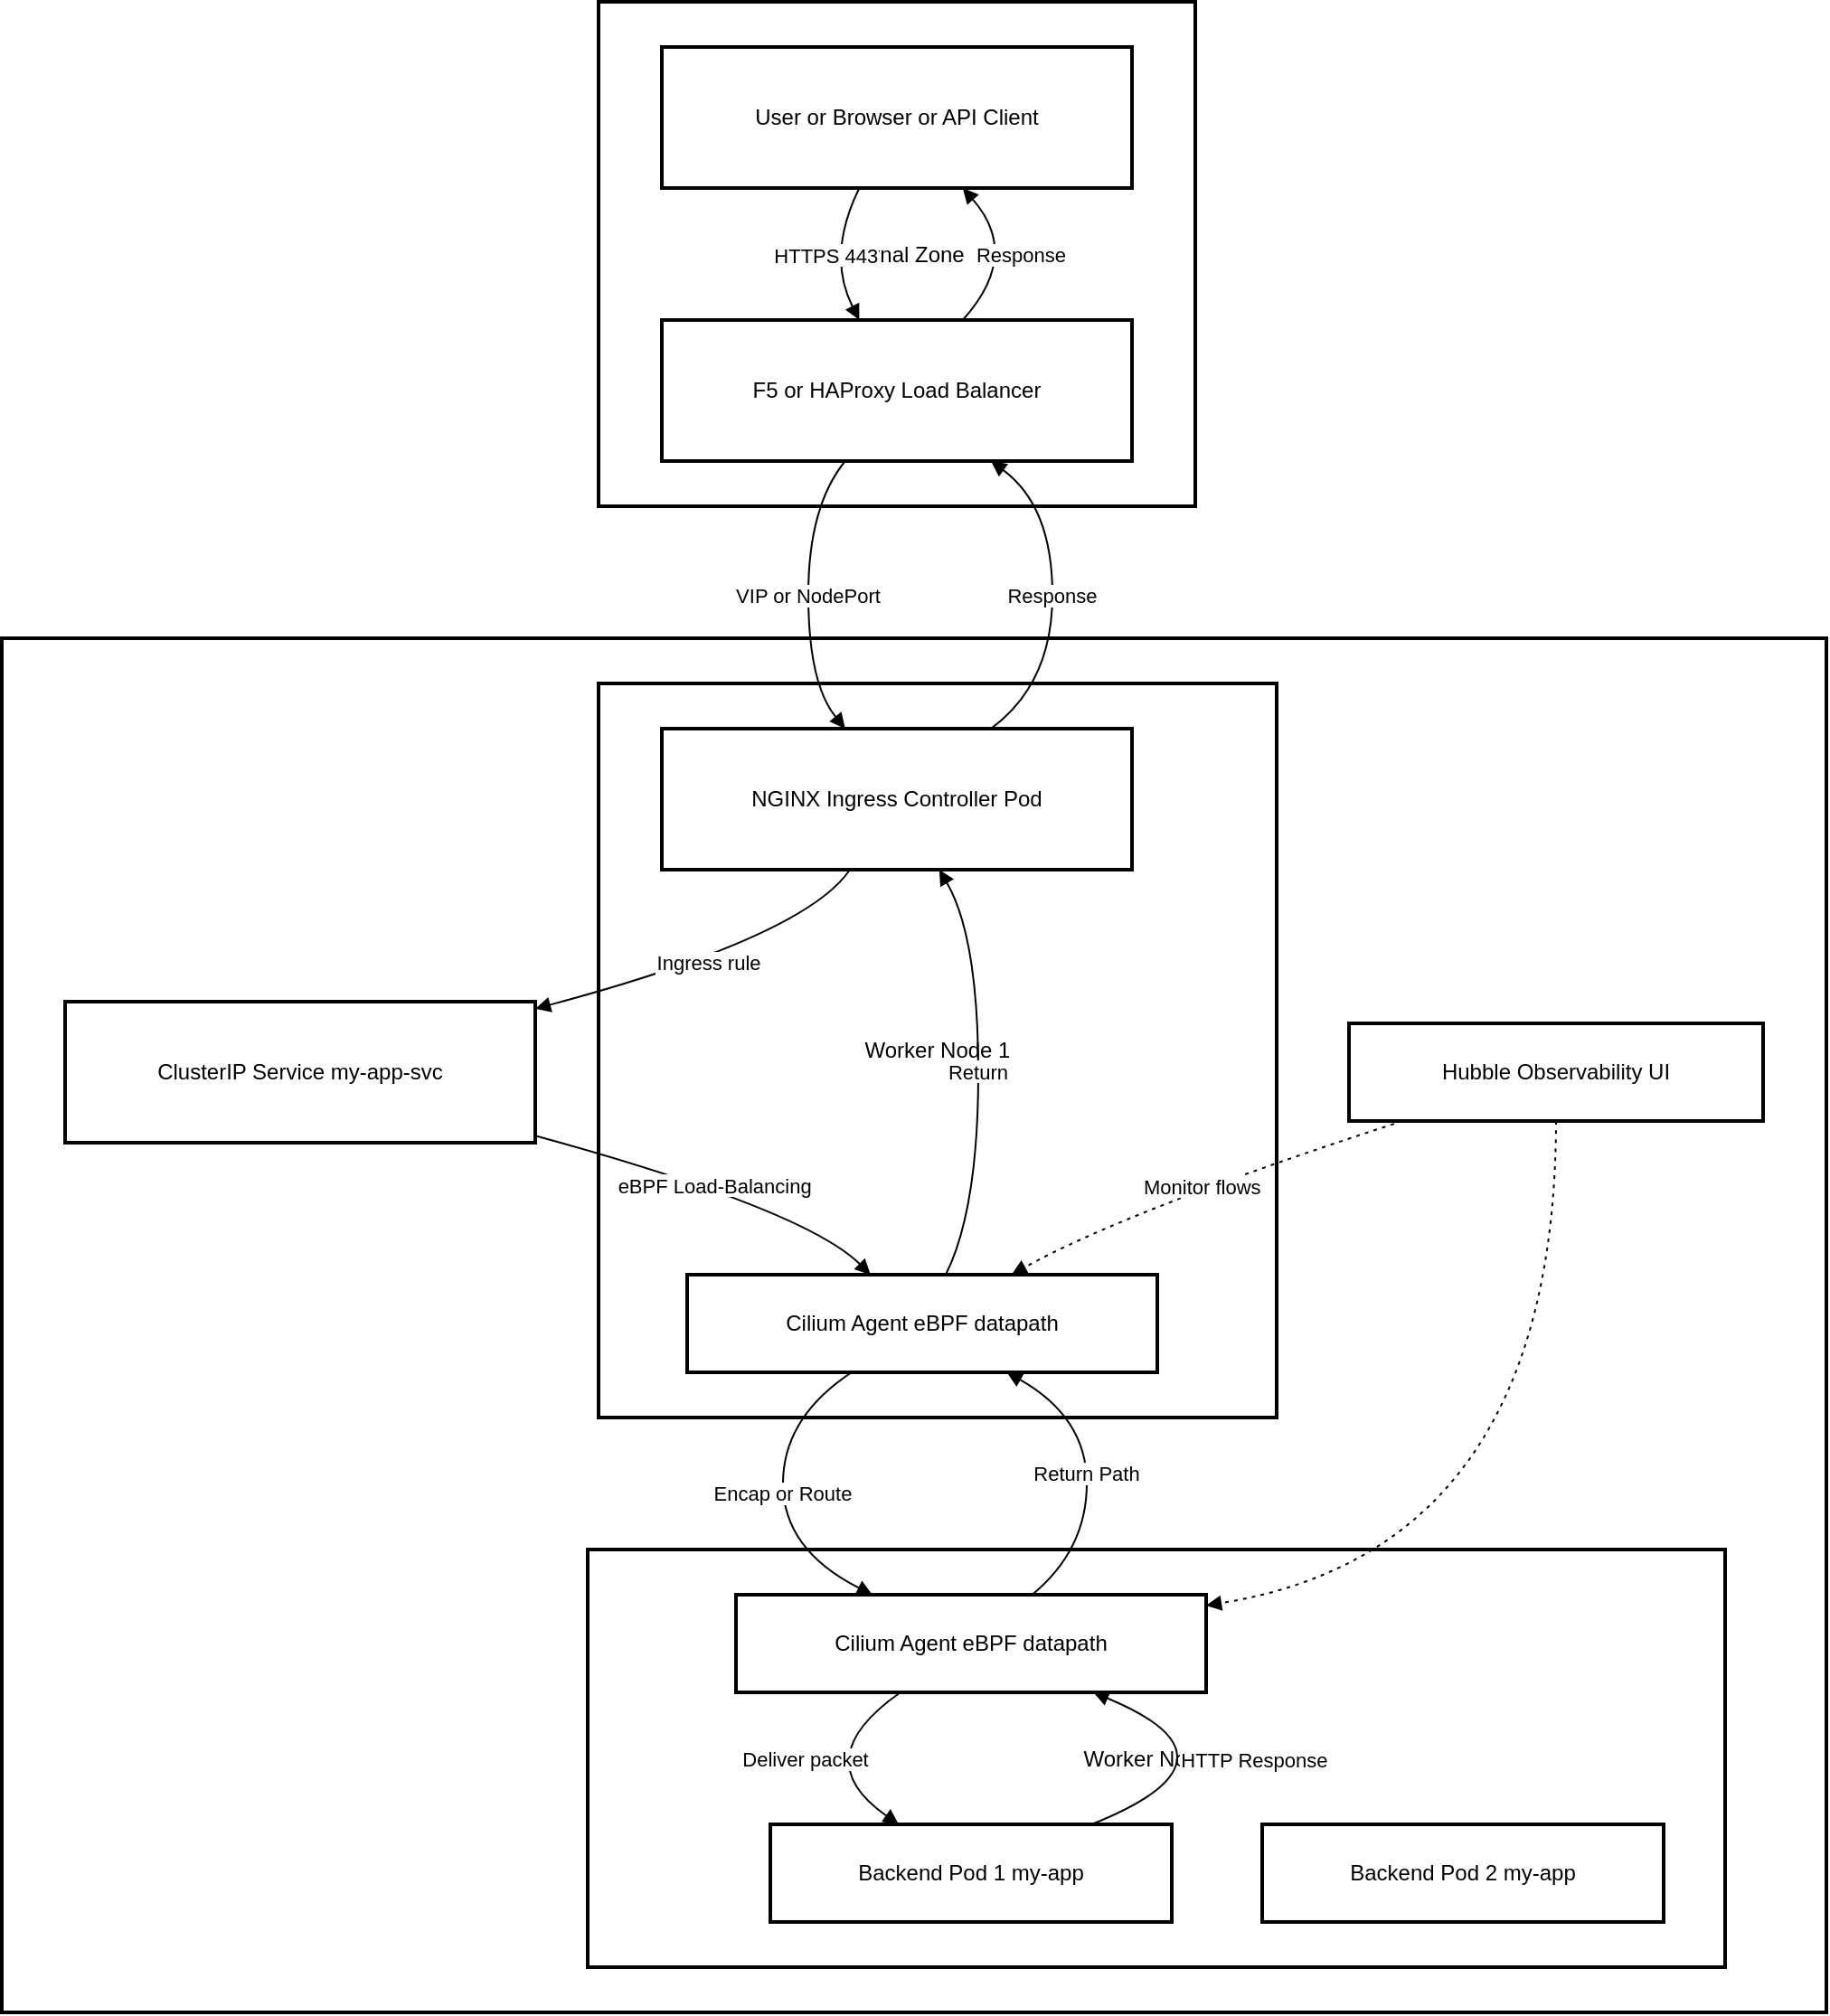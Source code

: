 <mxfile version="28.1.2">
  <diagram name="Page-1" id="W3J2U4z5XXEpKC6a7P9Y">
    <mxGraphModel dx="786" dy="579" grid="1" gridSize="10" guides="1" tooltips="1" connect="1" arrows="1" fold="1" page="1" pageScale="1" pageWidth="827" pageHeight="1169" math="0" shadow="0">
      <root>
        <mxCell id="0" />
        <mxCell id="1" parent="0" />
        <mxCell id="d3Bxr-HGyccvBzt5QRYX-1" value="RKE2 Kubernetes Cluster Air-Gapped" style="whiteSpace=wrap;strokeWidth=2;" vertex="1" parent="1">
          <mxGeometry x="20" y="372" width="1009" height="760" as="geometry" />
        </mxCell>
        <mxCell id="d3Bxr-HGyccvBzt5QRYX-2" value="Worker Node 2" style="whiteSpace=wrap;strokeWidth=2;" vertex="1" parent="1">
          <mxGeometry x="344" y="876" width="629" height="231" as="geometry" />
        </mxCell>
        <mxCell id="d3Bxr-HGyccvBzt5QRYX-3" value="Worker Node 1" style="whiteSpace=wrap;strokeWidth=2;" vertex="1" parent="1">
          <mxGeometry x="350" y="397" width="375" height="406" as="geometry" />
        </mxCell>
        <mxCell id="d3Bxr-HGyccvBzt5QRYX-4" value="External Zone" style="whiteSpace=wrap;strokeWidth=2;" vertex="1" parent="1">
          <mxGeometry x="350" y="20" width="330" height="279" as="geometry" />
        </mxCell>
        <mxCell id="d3Bxr-HGyccvBzt5QRYX-5" value="User or Browser or API Client" style="whiteSpace=wrap;strokeWidth=2;" vertex="1" parent="1">
          <mxGeometry x="385" y="45" width="260" height="78" as="geometry" />
        </mxCell>
        <mxCell id="d3Bxr-HGyccvBzt5QRYX-6" value="F5 or HAProxy Load Balancer" style="whiteSpace=wrap;strokeWidth=2;" vertex="1" parent="1">
          <mxGeometry x="385" y="196" width="260" height="78" as="geometry" />
        </mxCell>
        <mxCell id="d3Bxr-HGyccvBzt5QRYX-7" value="NGINX Ingress Controller Pod" style="whiteSpace=wrap;strokeWidth=2;" vertex="1" parent="1">
          <mxGeometry x="385" y="422" width="260" height="78" as="geometry" />
        </mxCell>
        <mxCell id="d3Bxr-HGyccvBzt5QRYX-8" value="Cilium Agent eBPF datapath" style="whiteSpace=wrap;strokeWidth=2;" vertex="1" parent="1">
          <mxGeometry x="399" y="724" width="260" height="54" as="geometry" />
        </mxCell>
        <mxCell id="d3Bxr-HGyccvBzt5QRYX-9" value="Backend Pod 1 my-app" style="whiteSpace=wrap;strokeWidth=2;" vertex="1" parent="1">
          <mxGeometry x="445" y="1028" width="222" height="54" as="geometry" />
        </mxCell>
        <mxCell id="d3Bxr-HGyccvBzt5QRYX-10" value="Backend Pod 2 my-app" style="whiteSpace=wrap;strokeWidth=2;" vertex="1" parent="1">
          <mxGeometry x="717" y="1028" width="222" height="54" as="geometry" />
        </mxCell>
        <mxCell id="d3Bxr-HGyccvBzt5QRYX-11" value="Cilium Agent eBPF datapath" style="whiteSpace=wrap;strokeWidth=2;" vertex="1" parent="1">
          <mxGeometry x="426" y="901" width="260" height="54" as="geometry" />
        </mxCell>
        <mxCell id="d3Bxr-HGyccvBzt5QRYX-12" value="ClusterIP Service my-app-svc" style="whiteSpace=wrap;strokeWidth=2;" vertex="1" parent="1">
          <mxGeometry x="55" y="573" width="260" height="78" as="geometry" />
        </mxCell>
        <mxCell id="d3Bxr-HGyccvBzt5QRYX-13" value="Hubble Observability UI" style="whiteSpace=wrap;strokeWidth=2;" vertex="1" parent="1">
          <mxGeometry x="765" y="585" width="229" height="54" as="geometry" />
        </mxCell>
        <mxCell id="d3Bxr-HGyccvBzt5QRYX-14" value="HTTPS 443" style="curved=1;startArrow=none;endArrow=block;exitX=0.42;exitY=1;entryX=0.42;entryY=0;rounded=0;" edge="1" parent="1" source="d3Bxr-HGyccvBzt5QRYX-5" target="d3Bxr-HGyccvBzt5QRYX-6">
          <mxGeometry relative="1" as="geometry">
            <Array as="points">
              <mxPoint x="476" y="160" />
            </Array>
          </mxGeometry>
        </mxCell>
        <mxCell id="d3Bxr-HGyccvBzt5QRYX-15" value="VIP or NodePort" style="curved=1;startArrow=none;endArrow=block;exitX=0.39;exitY=1;entryX=0.39;entryY=0;rounded=0;" edge="1" parent="1" source="d3Bxr-HGyccvBzt5QRYX-6" target="d3Bxr-HGyccvBzt5QRYX-7">
          <mxGeometry relative="1" as="geometry">
            <Array as="points">
              <mxPoint x="466" y="299" />
              <mxPoint x="466" y="397" />
            </Array>
          </mxGeometry>
        </mxCell>
        <mxCell id="d3Bxr-HGyccvBzt5QRYX-16" value="Ingress rule" style="curved=1;startArrow=none;endArrow=block;exitX=0.4;exitY=1;entryX=1;entryY=0.05;rounded=0;" edge="1" parent="1" source="d3Bxr-HGyccvBzt5QRYX-7" target="d3Bxr-HGyccvBzt5QRYX-12">
          <mxGeometry relative="1" as="geometry">
            <Array as="points">
              <mxPoint x="464" y="537" />
            </Array>
          </mxGeometry>
        </mxCell>
        <mxCell id="d3Bxr-HGyccvBzt5QRYX-17" value="eBPF Load-Balancing" style="curved=1;startArrow=none;endArrow=block;exitX=1;exitY=0.95;entryX=0.39;entryY=0;rounded=0;" edge="1" parent="1" source="d3Bxr-HGyccvBzt5QRYX-12" target="d3Bxr-HGyccvBzt5QRYX-8">
          <mxGeometry relative="1" as="geometry">
            <Array as="points">
              <mxPoint x="464" y="688" />
            </Array>
          </mxGeometry>
        </mxCell>
        <mxCell id="d3Bxr-HGyccvBzt5QRYX-18" value="Encap or Route" style="curved=1;startArrow=none;endArrow=block;exitX=0.35;exitY=1;entryX=0.29;entryY=0;rounded=0;" edge="1" parent="1" source="d3Bxr-HGyccvBzt5QRYX-8" target="d3Bxr-HGyccvBzt5QRYX-11">
          <mxGeometry relative="1" as="geometry">
            <Array as="points">
              <mxPoint x="452" y="803" />
              <mxPoint x="452" y="876" />
            </Array>
          </mxGeometry>
        </mxCell>
        <mxCell id="d3Bxr-HGyccvBzt5QRYX-19" value="Deliver packet" style="curved=1;startArrow=none;endArrow=block;exitX=0.35;exitY=1;entryX=0.32;entryY=0;rounded=0;" edge="1" parent="1" source="d3Bxr-HGyccvBzt5QRYX-11" target="d3Bxr-HGyccvBzt5QRYX-9">
          <mxGeometry relative="1" as="geometry">
            <Array as="points">
              <mxPoint x="464" y="992" />
            </Array>
          </mxGeometry>
        </mxCell>
        <mxCell id="d3Bxr-HGyccvBzt5QRYX-20" value="HTTP Response" style="curved=1;startArrow=none;endArrow=block;exitX=0.8;exitY=0;entryX=0.76;entryY=1;rounded=0;" edge="1" parent="1" source="d3Bxr-HGyccvBzt5QRYX-9" target="d3Bxr-HGyccvBzt5QRYX-11">
          <mxGeometry relative="1" as="geometry">
            <Array as="points">
              <mxPoint x="713" y="992" />
            </Array>
          </mxGeometry>
        </mxCell>
        <mxCell id="d3Bxr-HGyccvBzt5QRYX-21" value="Return Path" style="curved=1;startArrow=none;endArrow=block;exitX=0.63;exitY=0;entryX=0.68;entryY=1;rounded=0;" edge="1" parent="1" source="d3Bxr-HGyccvBzt5QRYX-11" target="d3Bxr-HGyccvBzt5QRYX-8">
          <mxGeometry relative="1" as="geometry">
            <Array as="points">
              <mxPoint x="620" y="876" />
              <mxPoint x="620" y="803" />
            </Array>
          </mxGeometry>
        </mxCell>
        <mxCell id="d3Bxr-HGyccvBzt5QRYX-22" value="Return" style="curved=1;startArrow=none;endArrow=block;exitX=0.55;exitY=0;entryX=0.59;entryY=1;rounded=0;" edge="1" parent="1" source="d3Bxr-HGyccvBzt5QRYX-8" target="d3Bxr-HGyccvBzt5QRYX-7">
          <mxGeometry relative="1" as="geometry">
            <Array as="points">
              <mxPoint x="560" y="688" />
              <mxPoint x="560" y="537" />
            </Array>
          </mxGeometry>
        </mxCell>
        <mxCell id="d3Bxr-HGyccvBzt5QRYX-23" value="Response" style="curved=1;startArrow=none;endArrow=block;exitX=0.7;exitY=0;entryX=0.7;entryY=1;rounded=0;" edge="1" parent="1" source="d3Bxr-HGyccvBzt5QRYX-7" target="d3Bxr-HGyccvBzt5QRYX-6">
          <mxGeometry relative="1" as="geometry">
            <Array as="points">
              <mxPoint x="601" y="397" />
              <mxPoint x="601" y="299" />
            </Array>
          </mxGeometry>
        </mxCell>
        <mxCell id="d3Bxr-HGyccvBzt5QRYX-24" value="Response" style="curved=1;startArrow=none;endArrow=block;exitX=0.64;exitY=0;entryX=0.64;entryY=1;rounded=0;" edge="1" parent="1" source="d3Bxr-HGyccvBzt5QRYX-6" target="d3Bxr-HGyccvBzt5QRYX-5">
          <mxGeometry relative="1" as="geometry">
            <Array as="points">
              <mxPoint x="584" y="160" />
            </Array>
          </mxGeometry>
        </mxCell>
        <mxCell id="d3Bxr-HGyccvBzt5QRYX-25" value="Monitor flows" style="curved=1;dashed=1;dashPattern=2 3;startArrow=none;endArrow=block;exitX=0.13;exitY=1;entryX=0.69;entryY=0;rounded=0;" edge="1" parent="1" source="d3Bxr-HGyccvBzt5QRYX-13" target="d3Bxr-HGyccvBzt5QRYX-8">
          <mxGeometry relative="1" as="geometry">
            <Array as="points">
              <mxPoint x="643" y="688" />
            </Array>
          </mxGeometry>
        </mxCell>
        <mxCell id="d3Bxr-HGyccvBzt5QRYX-26" value="" style="curved=1;dashed=1;dashPattern=2 3;startArrow=none;endArrow=block;exitX=0.5;exitY=1;entryX=1;entryY=0.11;rounded=0;" edge="1" parent="1" source="d3Bxr-HGyccvBzt5QRYX-13" target="d3Bxr-HGyccvBzt5QRYX-11">
          <mxGeometry relative="1" as="geometry">
            <Array as="points">
              <mxPoint x="879" y="876" />
            </Array>
          </mxGeometry>
        </mxCell>
      </root>
    </mxGraphModel>
  </diagram>
</mxfile>
